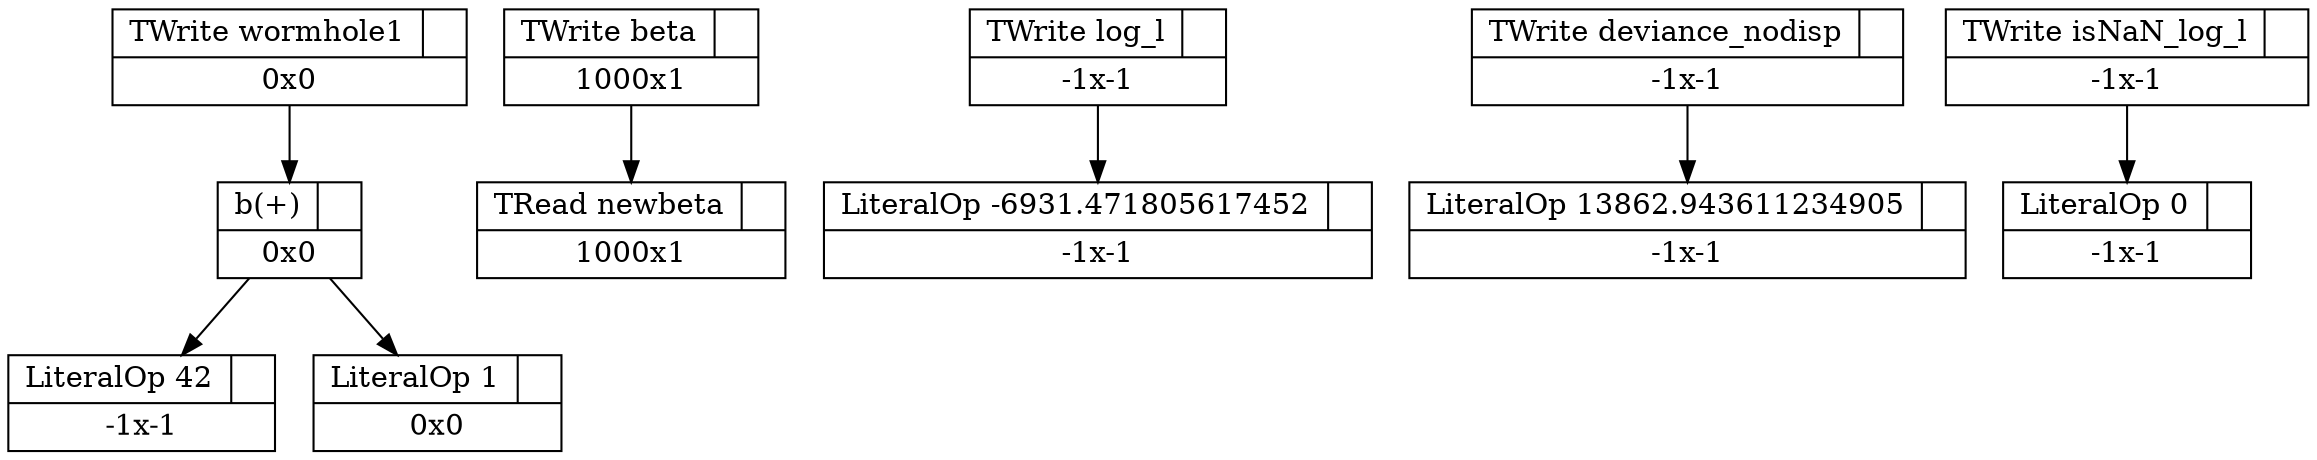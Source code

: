 digraph graphname {
3933 [shape=record label="{{LiteralOp 42 |  } | -1x-1}" color="black"];
3924 [shape=record label="{{LiteralOp 1 |  } | 0x0}" color="black"];
3922 [shape=record label="{{b(+) |  } | 0x0}" color="black"];
3922->3933 [color="black"];
3922->3924 [color="black"];
3921 [shape=record label="{{TWrite wormhole1 |  } | 0x0}" color="black"];
3921->3922 [color="black"];
3926 [shape=record label="{{TRead newbeta |  } | 1000x1}" color="black"];
3925 [shape=record label="{{TWrite beta |  } | 1000x1}" color="black"];
3925->3926 [color="black"];
3934 [shape=record label="{{LiteralOp -6931.471805617452 |  } | -1x-1}" color="black"];
3927 [shape=record label="{{TWrite log_l |  } | -1x-1}" color="black"];
3927->3934 [color="black"];
3935 [shape=record label="{{LiteralOp 13862.943611234905 |  } | -1x-1}" color="black"];
3929 [shape=record label="{{TWrite deviance_nodisp |  } | -1x-1}" color="black"];
3929->3935 [color="black"];
3936 [shape=record label="{{LiteralOp 0 |  } | -1x-1}" color="black"];
3931 [shape=record label="{{TWrite isNaN_log_l |  } | -1x-1}" color="black"];
3931->3936 [color="black"];
}
